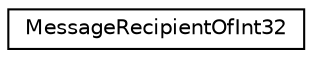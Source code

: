 digraph "Graphical Class Hierarchy"
{
  edge [fontname="Helvetica",fontsize="10",labelfontname="Helvetica",labelfontsize="10"];
  node [fontname="Helvetica",fontsize="10",shape=record];
  rankdir="LR";
  Node1 [label="MessageRecipientOfInt32",height=0.2,width=0.4,color="black", fillcolor="white", style="filled",URL="$class_message_recipient_of_int32.html"];
}
